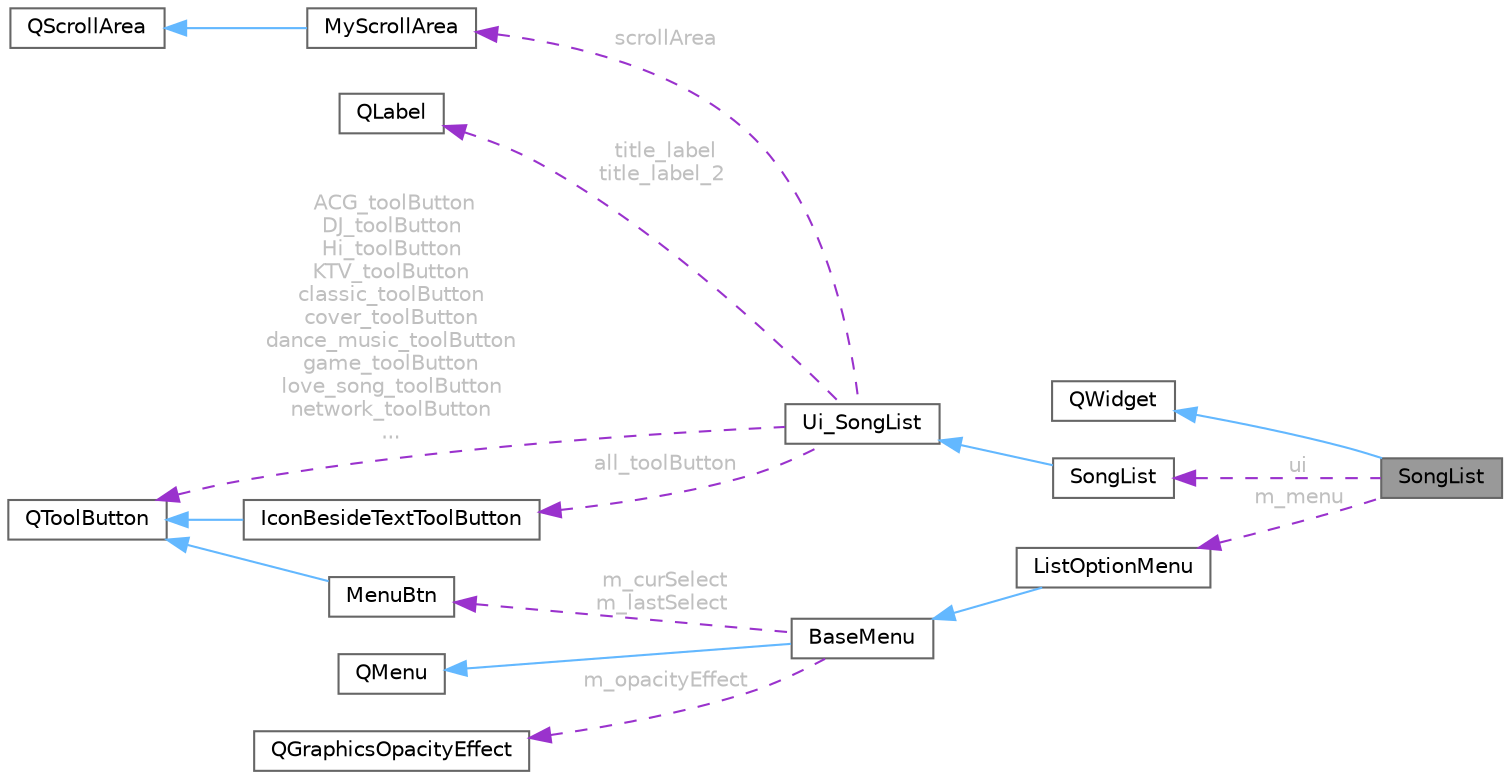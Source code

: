 digraph "SongList"
{
 // LATEX_PDF_SIZE
  bgcolor="transparent";
  edge [fontname=Helvetica,fontsize=10,labelfontname=Helvetica,labelfontsize=10];
  node [fontname=Helvetica,fontsize=10,shape=box,height=0.2,width=0.4];
  rankdir="LR";
  Node1 [id="Node000001",label="SongList",height=0.2,width=0.4,color="gray40", fillcolor="grey60", style="filled", fontcolor="black",tooltip="歌曲列表界面类，管理歌曲块和菜单"];
  Node2 -> Node1 [id="edge1_Node000001_Node000002",dir="back",color="steelblue1",style="solid",tooltip=" "];
  Node2 [id="Node000002",label="QWidget",height=0.2,width=0.4,color="gray40", fillcolor="white", style="filled",tooltip=" "];
  Node3 -> Node1 [id="edge2_Node000001_Node000003",dir="back",color="darkorchid3",style="dashed",tooltip=" ",label=" ui",fontcolor="grey" ];
  Node3 [id="Node000003",label="SongList",height=0.2,width=0.4,color="gray40", fillcolor="white", style="filled",URL="$class_ui_1_1_song_list.html",tooltip=" "];
  Node4 -> Node3 [id="edge3_Node000003_Node000004",dir="back",color="steelblue1",style="solid",tooltip=" "];
  Node4 [id="Node000004",label="Ui_SongList",height=0.2,width=0.4,color="gray40", fillcolor="white", style="filled",URL="$class_ui___song_list.html",tooltip=" "];
  Node5 -> Node4 [id="edge4_Node000004_Node000005",dir="back",color="darkorchid3",style="dashed",tooltip=" ",label=" scrollArea",fontcolor="grey" ];
  Node5 [id="Node000005",label="MyScrollArea",height=0.2,width=0.4,color="gray40", fillcolor="white", style="filled",URL="$class_my_scroll_area.html",tooltip="自定义滚动区域类，继承自 QScrollArea，支持平滑滚动和返回顶部功能"];
  Node6 -> Node5 [id="edge5_Node000005_Node000006",dir="back",color="steelblue1",style="solid",tooltip=" "];
  Node6 [id="Node000006",label="QScrollArea",height=0.2,width=0.4,color="gray40", fillcolor="white", style="filled",tooltip=" "];
  Node7 -> Node4 [id="edge6_Node000004_Node000007",dir="back",color="darkorchid3",style="dashed",tooltip=" ",label=" title_label\ntitle_label_2",fontcolor="grey" ];
  Node7 [id="Node000007",label="QLabel",height=0.2,width=0.4,color="gray40", fillcolor="white", style="filled",URL="$class_q_label.html",tooltip="标签控件类"];
  Node8 -> Node4 [id="edge7_Node000004_Node000008",dir="back",color="darkorchid3",style="dashed",tooltip=" ",label=" ACG_toolButton\nDJ_toolButton\nHi_toolButton\nKTV_toolButton\nclassic_toolButton\ncover_toolButton\ndance_music_toolButton\ngame_toolButton\nlove_song_toolButton\nnetwork_toolButton\n...",fontcolor="grey" ];
  Node8 [id="Node000008",label="QToolButton",height=0.2,width=0.4,color="gray40", fillcolor="white", style="filled",URL="$class_q_tool_button.html",tooltip="工具按钮类"];
  Node9 -> Node4 [id="edge8_Node000004_Node000009",dir="back",color="darkorchid3",style="dashed",tooltip=" ",label=" all_toolButton",fontcolor="grey" ];
  Node9 [id="Node000009",label="IconBesideTextToolButton",height=0.2,width=0.4,color="gray40", fillcolor="white", style="filled",URL="$class_icon_beside_text_tool_button.html",tooltip="自定义工具按钮类，图标与文本并排"];
  Node8 -> Node9 [id="edge9_Node000009_Node000008",dir="back",color="steelblue1",style="solid",tooltip=" "];
  Node10 -> Node1 [id="edge10_Node000001_Node000010",dir="back",color="darkorchid3",style="dashed",tooltip=" ",label=" m_menu",fontcolor="grey" ];
  Node10 [id="Node000010",label="ListOptionMenu",height=0.2,width=0.4,color="gray40", fillcolor="white", style="filled",URL="$class_list_option_menu.html",tooltip="歌曲分类选项菜单类，继承自 BaseMenu，提供场景、主题等分类选择"];
  Node11 -> Node10 [id="edge11_Node000010_Node000011",dir="back",color="steelblue1",style="solid",tooltip=" "];
  Node11 [id="Node000011",label="BaseMenu",height=0.2,width=0.4,color="gray40", fillcolor="white", style="filled",URL="$class_base_menu.html",tooltip="菜单基类，继承自 QMenu，提供阴影、动画和悬停状态管理功能"];
  Node12 -> Node11 [id="edge12_Node000011_Node000012",dir="back",color="steelblue1",style="solid",tooltip=" "];
  Node12 [id="Node000012",label="QMenu",height=0.2,width=0.4,color="gray40", fillcolor="white", style="filled",tooltip=" "];
  Node13 -> Node11 [id="edge13_Node000011_Node000013",dir="back",color="darkorchid3",style="dashed",tooltip=" ",label=" m_curSelect\nm_lastSelect",fontcolor="grey" ];
  Node13 [id="Node000013",label="MenuBtn",height=0.2,width=0.4,color="gray40", fillcolor="white", style="filled",URL="$class_menu_btn.html",tooltip="自定义菜单按钮类，继承自 QToolButton，支持图标切换和事件过滤"];
  Node8 -> Node13 [id="edge14_Node000013_Node000008",dir="back",color="steelblue1",style="solid",tooltip=" "];
  Node14 -> Node11 [id="edge15_Node000011_Node000014",dir="back",color="darkorchid3",style="dashed",tooltip=" ",label=" m_opacityEffect",fontcolor="grey" ];
  Node14 [id="Node000014",label="QGraphicsOpacityEffect",height=0.2,width=0.4,color="gray40", fillcolor="white", style="filled",URL="$class_q_graphics_opacity_effect.html",tooltip="图形透明效果类"];
}
